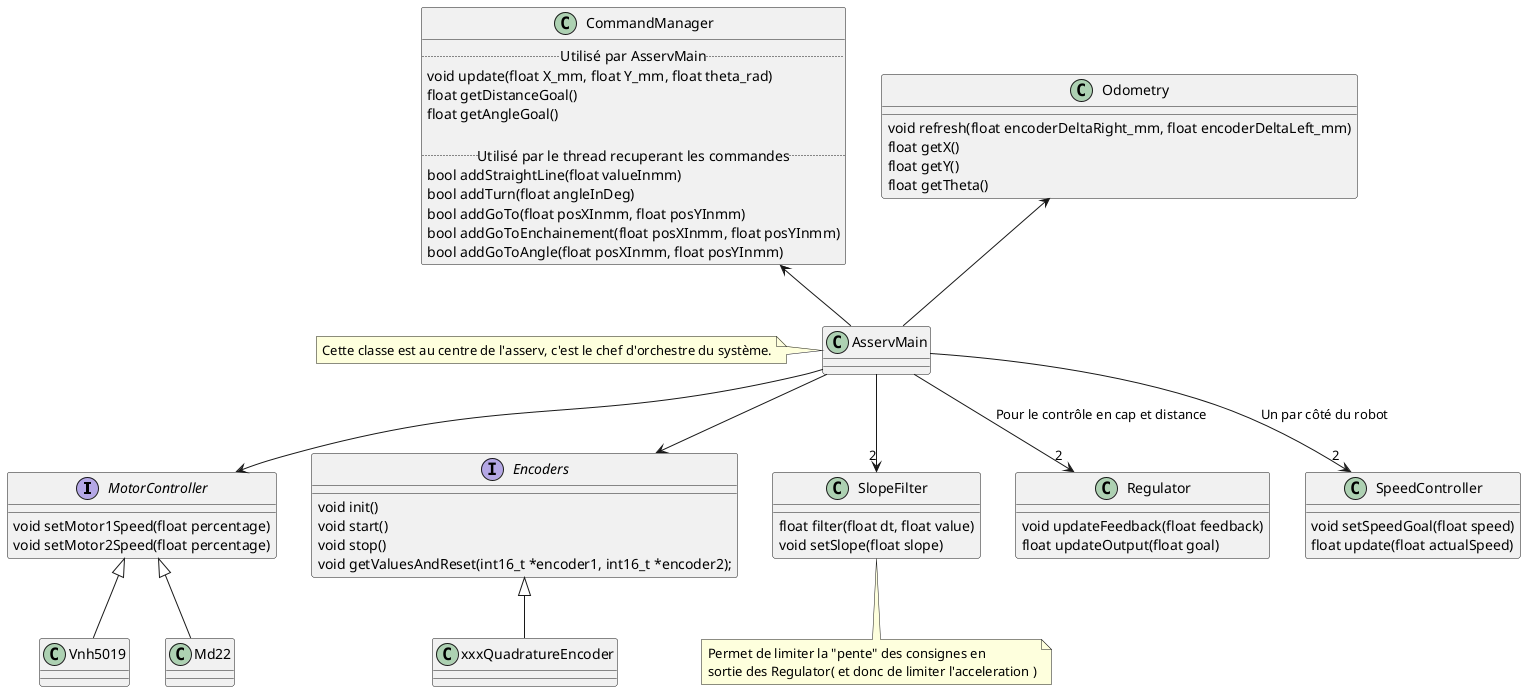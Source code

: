 @startuml
interface MotorController {
void setMotor1Speed(float percentage)
void setMotor2Speed(float percentage)
}

interface Encoders {
void init()
void start()
void stop()
void getValuesAndReset(int16_t *encoder1, int16_t *encoder2);
}


class AsservMain
note left : Cette classe est au centre de l'asserv, c'est le chef d'orchestre du système.

class SlopeFilter {
float filter(float dt, float value)
void setSlope(float slope)
}
Note bottom : Permet de limiter la "pente" des consignes en \nsortie des Regulator( et donc de limiter l'acceleration )


class Odometry {
void refresh(float encoderDeltaRight_mm, float encoderDeltaLeft_mm)
float getX()
float getY()
float getTheta()
}

class Regulator {
void updateFeedback(float feedback)
float updateOutput(float goal)
}

class SpeedController {
void setSpeedGoal(float speed)
float update(float actualSpeed)
}

class CommandManager {
.. Utilisé par AsservMain ..
void update(float X_mm, float Y_mm, float theta_rad)
float getDistanceGoal()
float getAngleGoal()

.. Utilisé par le thread recuperant les commandes ..
bool addStraightLine(float valueInmm)
bool addTurn(float angleInDeg)
bool addGoTo(float posXInmm, float posYInmm)
bool addGoToEnchainement(float posXInmm, float posYInmm)
bool addGoToAngle(float posXInmm, float posYInmm)
}

AsservMain --> MotorController
MotorController <|-- Vnh5019
MotorController <|-- Md22

AsservMain --> Encoders
Encoders <|-- xxxQuadratureEncoder

AsservMain -up-> Odometry
AsservMain --> "2" SpeedController : Un par côté du robot
AsservMain --> "2" Regulator : Pour le contrôle en cap et distance
AsservMain --> "2" SlopeFilter
AsservMain -up-> CommandManager
@enduml
